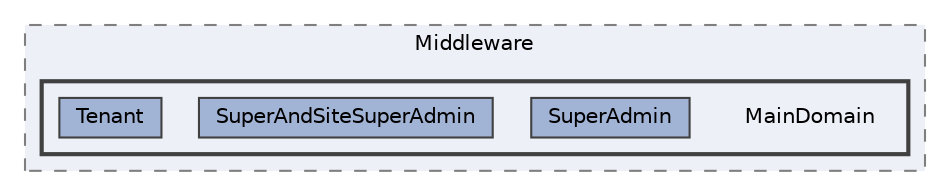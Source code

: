 digraph "app/Http/Middleware/MainDomain"
{
 // LATEX_PDF_SIZE
  bgcolor="transparent";
  edge [fontname=Helvetica,fontsize=10,labelfontname=Helvetica,labelfontsize=10];
  node [fontname=Helvetica,fontsize=10,shape=box,height=0.2,width=0.4];
  compound=true
  subgraph clusterdir_ef2b2488ec94a4625ca5ab9839baa414 {
    graph [ bgcolor="#edf0f7", pencolor="grey50", label="Middleware", fontname=Helvetica,fontsize=10 style="filled,dashed", URL="dir_ef2b2488ec94a4625ca5ab9839baa414.html",tooltip=""]
  subgraph clusterdir_4f48939a58d07700a16b9df446d07c59 {
    graph [ bgcolor="#edf0f7", pencolor="grey25", label="", fontname=Helvetica,fontsize=10 style="filled,bold", URL="dir_4f48939a58d07700a16b9df446d07c59.html",tooltip=""]
    dir_4f48939a58d07700a16b9df446d07c59 [shape=plaintext, label="MainDomain"];
  dir_b2f1b2ece0b55eba56ad1933cb466076 [label="SuperAdmin", fillcolor="#a2b4d6", color="grey25", style="filled", URL="dir_b2f1b2ece0b55eba56ad1933cb466076.html",tooltip=""];
  dir_c666dd5c159b581fa6f63be59e668230 [label="SuperAndSiteSuperAdmin", fillcolor="#a2b4d6", color="grey25", style="filled", URL="dir_c666dd5c159b581fa6f63be59e668230.html",tooltip=""];
  dir_0876d30b85afd81254ce386465b05b72 [label="Tenant", fillcolor="#a2b4d6", color="grey25", style="filled", URL="dir_0876d30b85afd81254ce386465b05b72.html",tooltip=""];
  }
  }
}
